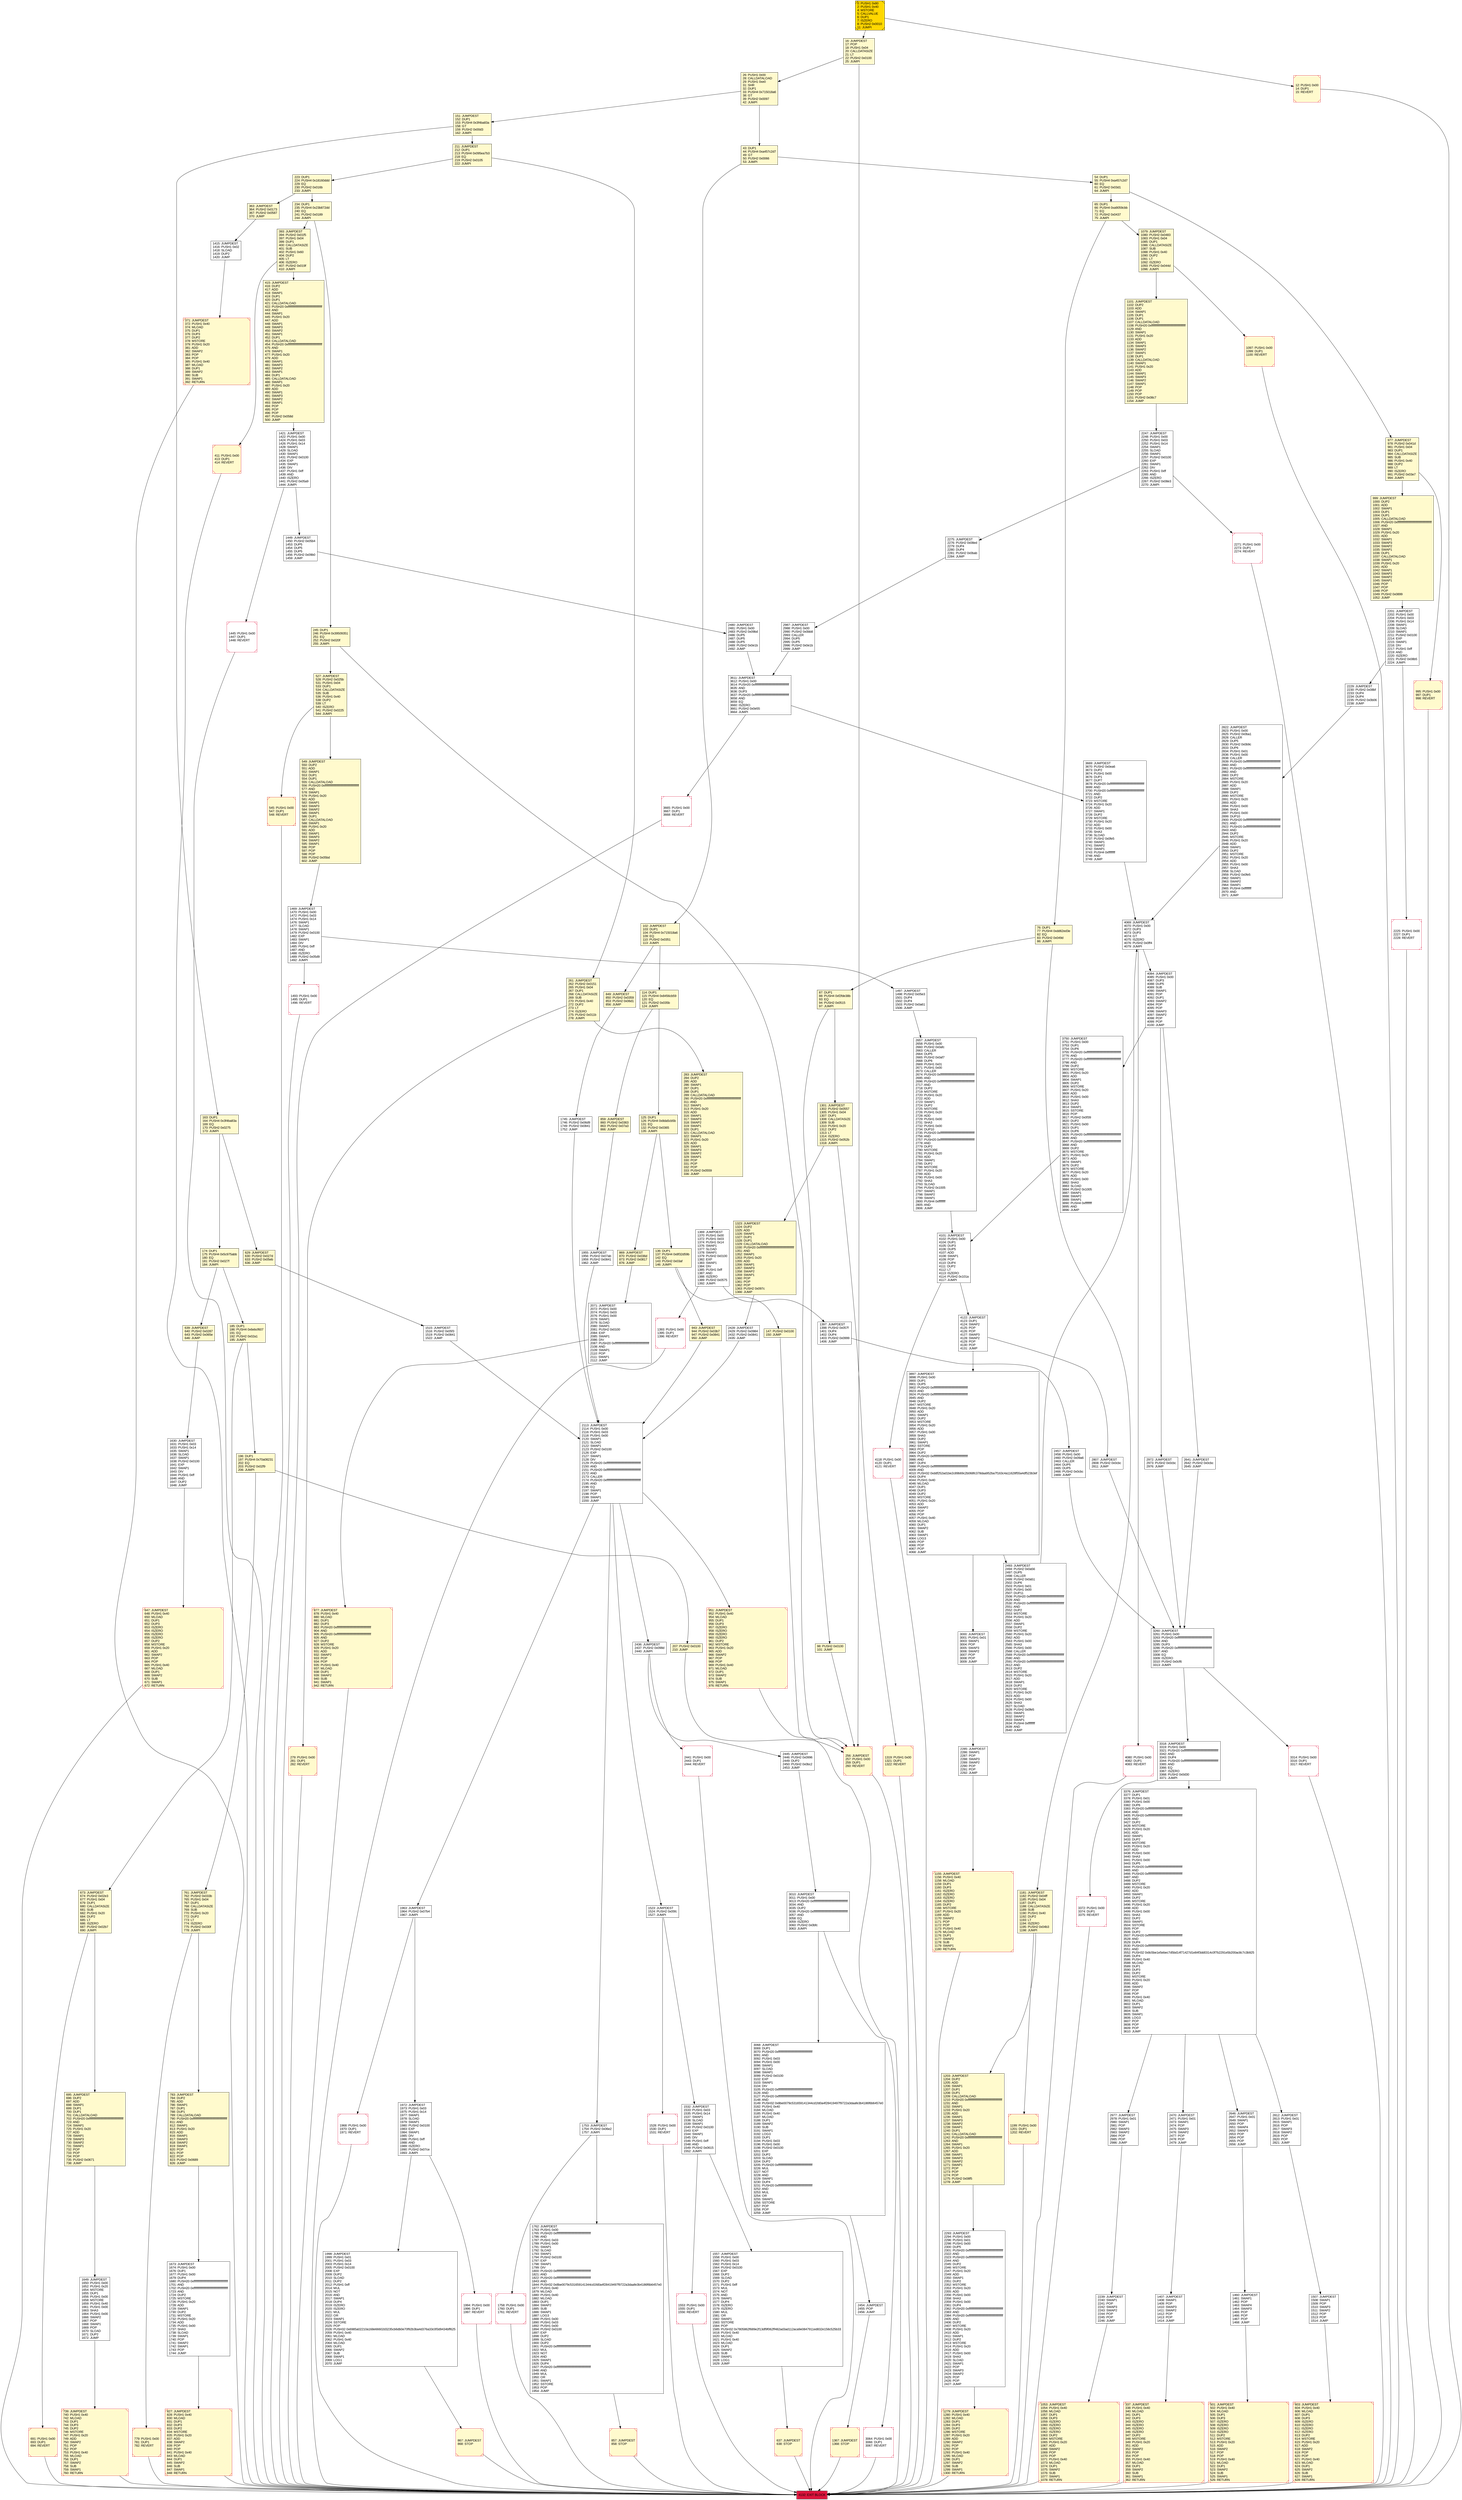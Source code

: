 digraph G {
bgcolor=transparent rankdir=UD;
node [shape=box style=filled color=black fillcolor=white fontname=arial fontcolor=black];
136 [label="136: DUP1\l137: PUSH4 0x8f32d59b\l142: EQ\l143: PUSH2 0x03af\l146: JUMPI\l" fillcolor=lemonchiffon ];
2275 [label="2275: JUMPDEST\l2276: PUSH2 0x08ed\l2279: DUP4\l2280: DUP4\l2281: PUSH2 0x0bab\l2284: JUMP\l" ];
3318 [label="3318: JUMPDEST\l3319: PUSH1 0x00\l3321: PUSH20 0xffffffffffffffffffffffffffffffffffffffff\l3342: AND\l3343: DUP4\l3344: PUSH20 0xffffffffffffffffffffffffffffffffffffffff\l3365: AND\l3366: EQ\l3367: ISZERO\l3368: PUSH2 0x0d30\l3371: JUMPI\l" ];
3068 [label="3068: JUMPDEST\l3069: DUP1\l3070: PUSH20 0xffffffffffffffffffffffffffffffffffffffff\l3091: AND\l3092: PUSH1 0x03\l3094: PUSH1 0x00\l3096: SWAP1\l3097: SLOAD\l3098: SWAP1\l3099: PUSH2 0x0100\l3102: EXP\l3103: SWAP1\l3104: DIV\l3105: PUSH20 0xffffffffffffffffffffffffffffffffffffffff\l3126: AND\l3127: PUSH20 0xffffffffffffffffffffffffffffffffffffffff\l3148: AND\l3149: PUSH32 0x8be0079c531659141344cd1fd0a4f28419497f9722a3daafe3b4186f6b6457e0\l3182: PUSH1 0x40\l3184: MLOAD\l3185: PUSH1 0x40\l3187: MLOAD\l3188: DUP1\l3189: SWAP2\l3190: SUB\l3191: SWAP1\l3192: LOG3\l3193: DUP1\l3194: PUSH1 0x03\l3196: PUSH1 0x00\l3198: PUSH2 0x0100\l3201: EXP\l3202: DUP2\l3203: SLOAD\l3204: DUP2\l3205: PUSH20 0xffffffffffffffffffffffffffffffffffffffff\l3226: MUL\l3227: NOT\l3228: AND\l3229: SWAP1\l3230: DUP4\l3231: PUSH20 0xffffffffffffffffffffffffffffffffffffffff\l3252: AND\l3253: MUL\l3254: OR\l3255: SWAP1\l3256: SSTORE\l3257: POP\l3258: POP\l3259: JUMP\l" ];
1445 [label="1445: PUSH1 0x00\l1447: DUP1\l1448: REVERT\l" shape=Msquare color=crimson ];
256 [label="256: JUMPDEST\l257: PUSH1 0x00\l259: DUP1\l260: REVERT\l" fillcolor=lemonchiffon shape=Msquare color=crimson ];
2436 [label="2436: JUMPDEST\l2437: PUSH2 0x098d\l2440: JUMPI\l" ];
977 [label="977: JUMPDEST\l978: PUSH2 0x041d\l981: PUSH1 0x04\l983: DUP1\l984: CALLDATASIZE\l985: SUB\l986: PUSH1 0x40\l988: DUP2\l989: LT\l990: ISZERO\l991: PUSH2 0x03e7\l994: JUMPI\l" fillcolor=lemonchiffon ];
2977 [label="2977: JUMPDEST\l2978: PUSH1 0x01\l2980: SWAP1\l2981: POP\l2982: SWAP3\l2983: SWAP2\l2984: POP\l2985: POP\l2986: JUMP\l" ];
999 [label="999: JUMPDEST\l1000: DUP2\l1001: ADD\l1002: SWAP1\l1003: DUP1\l1004: DUP1\l1005: CALLDATALOAD\l1006: PUSH20 0xffffffffffffffffffffffffffffffffffffffff\l1027: AND\l1028: SWAP1\l1029: PUSH1 0x20\l1031: ADD\l1032: SWAP1\l1033: SWAP3\l1034: SWAP2\l1035: SWAP1\l1036: DUP1\l1037: CALLDATALOAD\l1038: SWAP1\l1039: PUSH1 0x20\l1041: ADD\l1042: SWAP1\l1043: SWAP3\l1044: SWAP2\l1045: SWAP1\l1046: POP\l1047: POP\l1048: POP\l1049: PUSH2 0x0899\l1052: JUMP\l" fillcolor=lemonchiffon ];
283 [label="283: JUMPDEST\l284: DUP2\l285: ADD\l286: SWAP1\l287: DUP1\l288: DUP1\l289: CALLDATALOAD\l290: PUSH20 0xffffffffffffffffffffffffffffffffffffffff\l311: AND\l312: SWAP1\l313: PUSH1 0x20\l315: ADD\l316: SWAP1\l317: SWAP3\l318: SWAP2\l319: SWAP1\l320: DUP1\l321: CALLDATALOAD\l322: SWAP1\l323: PUSH1 0x20\l325: ADD\l326: SWAP1\l327: SWAP3\l328: SWAP2\l329: SWAP1\l330: POP\l331: POP\l332: POP\l333: PUSH2 0x0559\l336: JUMP\l" fillcolor=lemonchiffon ];
2470 [label="2470: JUMPDEST\l2471: PUSH1 0x01\l2473: SWAP1\l2474: POP\l2475: SWAP3\l2476: SWAP2\l2477: POP\l2478: POP\l2479: JUMP\l" ];
1199 [label="1199: PUSH1 0x00\l1201: DUP1\l1202: REVERT\l" fillcolor=lemonchiffon shape=Msquare color=crimson ];
207 [label="207: PUSH2 0x0100\l210: JUMP\l" fillcolor=lemonchiffon ];
2225 [label="2225: PUSH1 0x00\l2227: DUP1\l2228: REVERT\l" shape=Msquare color=crimson ];
1968 [label="1968: PUSH1 0x00\l1970: DUP1\l1971: REVERT\l" shape=Msquare color=crimson ];
691 [label="691: PUSH1 0x00\l693: DUP1\l694: REVERT\l" fillcolor=lemonchiffon shape=Msquare color=crimson ];
1203 [label="1203: JUMPDEST\l1204: DUP2\l1205: ADD\l1206: SWAP1\l1207: DUP1\l1208: DUP1\l1209: CALLDATALOAD\l1210: PUSH20 0xffffffffffffffffffffffffffffffffffffffff\l1231: AND\l1232: SWAP1\l1233: PUSH1 0x20\l1235: ADD\l1236: SWAP1\l1237: SWAP3\l1238: SWAP2\l1239: SWAP1\l1240: DUP1\l1241: CALLDATALOAD\l1242: PUSH20 0xffffffffffffffffffffffffffffffffffffffff\l1263: AND\l1264: SWAP1\l1265: PUSH1 0x20\l1267: ADD\l1268: SWAP1\l1269: SWAP3\l1270: SWAP2\l1271: SWAP1\l1272: POP\l1273: POP\l1274: POP\l1275: PUSH2 0x08f5\l1278: JUMP\l" fillcolor=lemonchiffon ];
3000 [label="3000: JUMPDEST\l3001: PUSH1 0x01\l3003: SWAP1\l3004: POP\l3005: SWAP3\l3006: SWAP2\l3007: POP\l3008: POP\l3009: JUMP\l" ];
0 [label="0: PUSH1 0x80\l2: PUSH1 0x40\l4: MSTORE\l5: CALLVALUE\l6: DUP1\l7: ISZERO\l8: PUSH2 0x0010\l11: JUMPI\l" fillcolor=lemonchiffon shape=Msquare fillcolor=gold ];
185 [label="185: DUP1\l186: PUSH4 0x6ebcf607\l191: EQ\l192: PUSH2 0x02a1\l195: JUMPI\l" fillcolor=lemonchiffon ];
1397 [label="1397: JUMPDEST\l1398: PUSH2 0x057f\l1401: DUP4\l1402: DUP4\l1403: PUSH2 0x0999\l1406: JUMP\l" ];
415 [label="415: JUMPDEST\l416: DUP2\l417: ADD\l418: SWAP1\l419: DUP1\l420: DUP1\l421: CALLDATALOAD\l422: PUSH20 0xffffffffffffffffffffffffffffffffffffffff\l443: AND\l444: SWAP1\l445: PUSH1 0x20\l447: ADD\l448: SWAP1\l449: SWAP3\l450: SWAP2\l451: SWAP1\l452: DUP1\l453: CALLDATALOAD\l454: PUSH20 0xffffffffffffffffffffffffffffffffffffffff\l475: AND\l476: SWAP1\l477: PUSH1 0x20\l479: ADD\l480: SWAP1\l481: SWAP3\l482: SWAP2\l483: SWAP1\l484: DUP1\l485: CALLDATALOAD\l486: SWAP1\l487: PUSH1 0x20\l489: ADD\l490: SWAP1\l491: SWAP3\l492: SWAP2\l493: SWAP1\l494: POP\l495: POP\l496: POP\l497: PUSH2 0x058d\l500: JUMP\l" fillcolor=lemonchiffon ];
1673 [label="1673: JUMPDEST\l1674: PUSH1 0x00\l1676: DUP1\l1677: PUSH1 0x00\l1679: DUP4\l1680: PUSH20 0xffffffffffffffffffffffffffffffffffffffff\l1701: AND\l1702: PUSH20 0xffffffffffffffffffffffffffffffffffffffff\l1723: AND\l1724: DUP2\l1725: MSTORE\l1726: PUSH1 0x20\l1728: ADD\l1729: SWAP1\l1730: DUP2\l1731: MSTORE\l1732: PUSH1 0x20\l1734: ADD\l1735: PUSH1 0x00\l1737: SHA3\l1738: SLOAD\l1739: SWAP1\l1740: POP\l1741: SWAP2\l1742: SWAP1\l1743: POP\l1744: JUMP\l" ];
1762 [label="1762: JUMPDEST\l1763: PUSH1 0x00\l1765: PUSH20 0xffffffffffffffffffffffffffffffffffffffff\l1786: AND\l1787: PUSH1 0x03\l1789: PUSH1 0x00\l1791: SWAP1\l1792: SLOAD\l1793: SWAP1\l1794: PUSH2 0x0100\l1797: EXP\l1798: SWAP1\l1799: DIV\l1800: PUSH20 0xffffffffffffffffffffffffffffffffffffffff\l1821: AND\l1822: PUSH20 0xffffffffffffffffffffffffffffffffffffffff\l1843: AND\l1844: PUSH32 0x8be0079c531659141344cd1fd0a4f28419497f9722a3daafe3b4186f6b6457e0\l1877: PUSH1 0x40\l1879: MLOAD\l1880: PUSH1 0x40\l1882: MLOAD\l1883: DUP1\l1884: SWAP2\l1885: SUB\l1886: SWAP1\l1887: LOG3\l1888: PUSH1 0x00\l1890: PUSH1 0x03\l1892: PUSH1 0x00\l1894: PUSH2 0x0100\l1897: EXP\l1898: DUP2\l1899: SLOAD\l1900: DUP2\l1901: PUSH20 0xffffffffffffffffffffffffffffffffffffffff\l1922: MUL\l1923: NOT\l1924: AND\l1925: SWAP1\l1926: DUP4\l1927: PUSH20 0xffffffffffffffffffffffffffffffffffffffff\l1948: AND\l1949: MUL\l1950: OR\l1951: SWAP1\l1952: SSTORE\l1953: POP\l1954: JUMP\l" ];
3669 [label="3669: JUMPDEST\l3670: PUSH2 0x0ea6\l3673: DUP2\l3674: PUSH1 0x00\l3676: DUP1\l3677: DUP7\l3678: PUSH20 0xffffffffffffffffffffffffffffffffffffffff\l3699: AND\l3700: PUSH20 0xffffffffffffffffffffffffffffffffffffffff\l3721: AND\l3722: DUP2\l3723: MSTORE\l3724: PUSH1 0x20\l3726: ADD\l3727: SWAP1\l3728: DUP2\l3729: MSTORE\l3730: PUSH1 0x20\l3732: ADD\l3733: PUSH1 0x00\l3735: SHA3\l3736: SLOAD\l3737: PUSH2 0x0fe5\l3740: SWAP1\l3741: SWAP2\l3742: SWAP1\l3743: PUSH4 0xffffffff\l3748: AND\l3749: JUMP\l" ];
2239 [label="2239: JUMPDEST\l2240: SWAP1\l2241: POP\l2242: SWAP3\l2243: SWAP2\l2244: POP\l2245: POP\l2246: JUMP\l" ];
234 [label="234: DUP1\l235: PUSH4 0x23b872dd\l240: EQ\l241: PUSH2 0x0189\l244: JUMPI\l" fillcolor=lemonchiffon ];
1053 [label="1053: JUMPDEST\l1054: PUSH1 0x40\l1056: MLOAD\l1057: DUP1\l1058: DUP3\l1059: ISZERO\l1060: ISZERO\l1061: ISZERO\l1062: ISZERO\l1063: DUP2\l1064: MSTORE\l1065: PUSH1 0x20\l1067: ADD\l1068: SWAP2\l1069: POP\l1070: POP\l1071: PUSH1 0x40\l1073: MLOAD\l1074: DUP1\l1075: SWAP2\l1076: SUB\l1077: SWAP1\l1078: RETURN\l" fillcolor=lemonchiffon shape=Msquare color=crimson ];
1469 [label="1469: JUMPDEST\l1470: PUSH1 0x00\l1472: PUSH1 0x03\l1474: PUSH1 0x14\l1476: SWAP1\l1477: SLOAD\l1478: SWAP1\l1479: PUSH2 0x0100\l1482: EXP\l1483: SWAP1\l1484: DIV\l1485: PUSH1 0xff\l1487: AND\l1488: ISZERO\l1489: PUSH2 0x05d9\l1492: JUMPI\l" ];
4132 [label="4132: EXIT BLOCK\l" fillcolor=crimson ];
2441 [label="2441: PUSH1 0x00\l2443: DUP1\l2444: REVERT\l" shape=Msquare color=crimson ];
2987 [label="2987: JUMPDEST\l2988: PUSH1 0x00\l2990: PUSH2 0x0bb8\l2993: CALLER\l2994: DUP5\l2995: DUP5\l2996: PUSH2 0x0e1b\l2999: JUMP\l" ];
2445 [label="2445: JUMPDEST\l2446: PUSH2 0x0996\l2449: DUP2\l2450: PUSH2 0x0bc2\l2453: JUMP\l" ];
125 [label="125: DUP1\l126: PUSH4 0x8da5cb5b\l131: EQ\l132: PUSH2 0x0365\l135: JUMPI\l" fillcolor=lemonchiffon ];
1421 [label="1421: JUMPDEST\l1422: PUSH1 0x00\l1424: PUSH1 0x03\l1426: PUSH1 0x14\l1428: SWAP1\l1429: SLOAD\l1430: SWAP1\l1431: PUSH2 0x0100\l1434: EXP\l1435: SWAP1\l1436: DIV\l1437: PUSH1 0xff\l1439: AND\l1440: ISZERO\l1441: PUSH2 0x05a9\l1444: JUMPI\l" ];
1323 [label="1323: JUMPDEST\l1324: DUP2\l1325: ADD\l1326: SWAP1\l1327: DUP1\l1328: DUP1\l1329: CALLDATALOAD\l1330: PUSH20 0xffffffffffffffffffffffffffffffffffffffff\l1351: AND\l1352: SWAP1\l1353: PUSH1 0x20\l1355: ADD\l1356: SWAP1\l1357: SWAP3\l1358: SWAP2\l1359: SWAP1\l1360: POP\l1361: POP\l1362: POP\l1363: PUSH2 0x097c\l1366: JUMP\l" fillcolor=lemonchiffon ];
393 [label="393: JUMPDEST\l394: PUSH2 0x01f5\l397: PUSH1 0x04\l399: DUP1\l400: CALLDATASIZE\l401: SUB\l402: PUSH1 0x60\l404: DUP2\l405: LT\l406: ISZERO\l407: PUSH2 0x019f\l410: JUMPI\l" fillcolor=lemonchiffon ];
1630 [label="1630: JUMPDEST\l1631: PUSH1 0x03\l1633: PUSH1 0x14\l1635: SWAP1\l1636: SLOAD\l1637: SWAP1\l1638: PUSH2 0x0100\l1641: EXP\l1642: SWAP1\l1643: DIV\l1644: PUSH1 0xff\l1646: AND\l1647: DUP2\l1648: JUMP\l" ];
411 [label="411: PUSH1 0x00\l413: DUP1\l414: REVERT\l" fillcolor=lemonchiffon shape=Msquare color=crimson ];
174 [label="174: DUP1\l175: PUSH4 0x5c975abb\l180: EQ\l181: PUSH2 0x027f\l184: JUMPI\l" fillcolor=lemonchiffon ];
877 [label="877: JUMPDEST\l878: PUSH1 0x40\l880: MLOAD\l881: DUP1\l882: DUP3\l883: PUSH20 0xffffffffffffffffffffffffffffffffffffffff\l904: AND\l905: PUSH20 0xffffffffffffffffffffffffffffffffffffffff\l926: AND\l927: DUP2\l928: MSTORE\l929: PUSH1 0x20\l931: ADD\l932: SWAP2\l933: POP\l934: POP\l935: PUSH1 0x40\l937: MLOAD\l938: DUP1\l939: SWAP2\l940: SUB\l941: SWAP1\l942: RETURN\l" fillcolor=lemonchiffon shape=Msquare color=crimson ];
211 [label="211: JUMPDEST\l212: DUP1\l213: PUSH4 0x095ea7b3\l218: EQ\l219: PUSH2 0x0105\l222: JUMPI\l" fillcolor=lemonchiffon ];
1181 [label="1181: JUMPDEST\l1182: PUSH2 0x04ff\l1185: PUSH1 0x04\l1187: DUP1\l1188: CALLDATASIZE\l1189: SUB\l1190: PUSH1 0x40\l1192: DUP2\l1193: LT\l1194: ISZERO\l1195: PUSH2 0x04b3\l1198: JUMPI\l" fillcolor=lemonchiffon ];
995 [label="995: PUSH1 0x00\l997: DUP1\l998: REVERT\l" fillcolor=lemonchiffon shape=Msquare color=crimson ];
1507 [label="1507: JUMPDEST\l1508: SWAP1\l1509: POP\l1510: SWAP3\l1511: SWAP2\l1512: POP\l1513: POP\l1514: JUMP\l" ];
65 [label="65: DUP1\l66: PUSH4 0xa9059cbb\l71: EQ\l72: PUSH2 0x0437\l75: JUMPI\l" fillcolor=lemonchiffon ];
527 [label="527: JUMPDEST\l528: PUSH2 0x025b\l531: PUSH1 0x04\l533: DUP1\l534: CALLDATASIZE\l535: SUB\l536: PUSH1 0x40\l538: DUP2\l539: LT\l540: ISZERO\l541: PUSH2 0x0225\l544: JUMPI\l" fillcolor=lemonchiffon ];
3376 [label="3376: JUMPDEST\l3377: DUP1\l3378: PUSH1 0x01\l3380: PUSH1 0x00\l3382: DUP6\l3383: PUSH20 0xffffffffffffffffffffffffffffffffffffffff\l3404: AND\l3405: PUSH20 0xffffffffffffffffffffffffffffffffffffffff\l3426: AND\l3427: DUP2\l3428: MSTORE\l3429: PUSH1 0x20\l3431: ADD\l3432: SWAP1\l3433: DUP2\l3434: MSTORE\l3435: PUSH1 0x20\l3437: ADD\l3438: PUSH1 0x00\l3440: SHA3\l3441: PUSH1 0x00\l3443: DUP5\l3444: PUSH20 0xffffffffffffffffffffffffffffffffffffffff\l3465: AND\l3466: PUSH20 0xffffffffffffffffffffffffffffffffffffffff\l3487: AND\l3488: DUP2\l3489: MSTORE\l3490: PUSH1 0x20\l3492: ADD\l3493: SWAP1\l3494: DUP2\l3495: MSTORE\l3496: PUSH1 0x20\l3498: ADD\l3499: PUSH1 0x00\l3501: SHA3\l3502: DUP2\l3503: SWAP1\l3504: SSTORE\l3505: POP\l3506: DUP2\l3507: PUSH20 0xffffffffffffffffffffffffffffffffffffffff\l3528: AND\l3529: DUP4\l3530: PUSH20 0xffffffffffffffffffffffffffffffffffffffff\l3551: AND\l3552: PUSH32 0x8c5be1e5ebec7d5bd14f71427d1e84f3dd0314c0f7b2291e5b200ac8c7c3b925\l3585: DUP4\l3586: PUSH1 0x40\l3588: MLOAD\l3589: DUP1\l3590: DUP3\l3591: DUP2\l3592: MSTORE\l3593: PUSH1 0x20\l3595: ADD\l3596: SWAP2\l3597: POP\l3598: POP\l3599: PUSH1 0x40\l3601: MLOAD\l3602: DUP1\l3603: SWAP2\l3604: SUB\l3605: SWAP1\l3606: LOG3\l3607: POP\l3608: POP\l3609: POP\l3610: JUMP\l" ];
147 [label="147: PUSH2 0x0100\l150: JUMP\l" fillcolor=lemonchiffon ];
1279 [label="1279: JUMPDEST\l1280: PUSH1 0x40\l1282: MLOAD\l1283: DUP1\l1284: DUP3\l1285: DUP2\l1286: MSTORE\l1287: PUSH1 0x20\l1289: ADD\l1290: SWAP2\l1291: POP\l1292: POP\l1293: PUSH1 0x40\l1295: MLOAD\l1296: DUP1\l1297: SWAP2\l1298: SUB\l1299: SWAP1\l1300: RETURN\l" fillcolor=lemonchiffon shape=Msquare color=crimson ];
1497 [label="1497: JUMPDEST\l1498: PUSH2 0x05e3\l1501: DUP4\l1502: DUP4\l1503: PUSH2 0x0a61\l1506: JUMP\l" ];
2285 [label="2285: JUMPDEST\l2286: SWAP1\l2287: POP\l2288: SWAP3\l2289: SWAP2\l2290: POP\l2291: POP\l2292: JUMP\l" ];
2641 [label="2641: JUMPDEST\l2642: PUSH2 0x0cbc\l2645: JUMP\l" ];
3750 [label="3750: JUMPDEST\l3751: PUSH1 0x00\l3753: DUP1\l3754: DUP6\l3755: PUSH20 0xffffffffffffffffffffffffffffffffffffffff\l3776: AND\l3777: PUSH20 0xffffffffffffffffffffffffffffffffffffffff\l3798: AND\l3799: DUP2\l3800: MSTORE\l3801: PUSH1 0x20\l3803: ADD\l3804: SWAP1\l3805: DUP2\l3806: MSTORE\l3807: PUSH1 0x20\l3809: ADD\l3810: PUSH1 0x00\l3812: SHA3\l3813: DUP2\l3814: SWAP1\l3815: SSTORE\l3816: POP\l3817: PUSH2 0x0f39\l3820: DUP2\l3821: PUSH1 0x00\l3823: DUP1\l3824: DUP6\l3825: PUSH20 0xffffffffffffffffffffffffffffffffffffffff\l3846: AND\l3847: PUSH20 0xffffffffffffffffffffffffffffffffffffffff\l3868: AND\l3869: DUP2\l3870: MSTORE\l3871: PUSH1 0x20\l3873: ADD\l3874: SWAP1\l3875: DUP2\l3876: MSTORE\l3877: PUSH1 0x20\l3879: ADD\l3880: PUSH1 0x00\l3882: SHA3\l3883: SLOAD\l3884: PUSH2 0x1005\l3887: SWAP1\l3888: SWAP2\l3889: SWAP1\l3890: PUSH4 0xffffffff\l3895: AND\l3896: JUMP\l" ];
739 [label="739: JUMPDEST\l740: PUSH1 0x40\l742: MLOAD\l743: DUP1\l744: DUP3\l745: DUP2\l746: MSTORE\l747: PUSH1 0x20\l749: ADD\l750: SWAP2\l751: POP\l752: POP\l753: PUSH1 0x40\l755: MLOAD\l756: DUP1\l757: SWAP2\l758: SUB\l759: SWAP1\l760: RETURN\l" fillcolor=lemonchiffon shape=Msquare color=crimson ];
2646 [label="2646: JUMPDEST\l2647: PUSH1 0x01\l2649: SWAP1\l2650: POP\l2651: SWAP4\l2652: SWAP3\l2653: POP\l2654: POP\l2655: POP\l2656: JUMP\l" ];
4080 [label="4080: PUSH1 0x00\l4082: DUP1\l4083: REVERT\l" shape=Msquare color=crimson ];
1301 [label="1301: JUMPDEST\l1302: PUSH2 0x0557\l1305: PUSH1 0x04\l1307: DUP1\l1308: CALLDATASIZE\l1309: SUB\l1310: PUSH1 0x20\l1312: DUP2\l1313: LT\l1314: ISZERO\l1315: PUSH2 0x052b\l1318: JUMPI\l" fillcolor=lemonchiffon ];
1515 [label="1515: JUMPDEST\l1516: PUSH2 0x05f3\l1519: PUSH2 0x0841\l1522: JUMP\l" ];
76 [label="76: DUP1\l77: PUSH4 0xdd62ed3e\l82: EQ\l83: PUSH2 0x049d\l86: JUMPI\l" fillcolor=lemonchiffon ];
3314 [label="3314: PUSH1 0x00\l3316: DUP1\l3317: REVERT\l" shape=Msquare color=crimson ];
1557 [label="1557: JUMPDEST\l1558: PUSH1 0x00\l1560: PUSH1 0x03\l1562: PUSH1 0x14\l1564: PUSH2 0x0100\l1567: EXP\l1568: DUP2\l1569: SLOAD\l1570: DUP2\l1571: PUSH1 0xff\l1573: MUL\l1574: NOT\l1575: AND\l1576: SWAP1\l1577: DUP4\l1578: ISZERO\l1579: ISZERO\l1580: MUL\l1581: OR\l1582: SWAP1\l1583: SSTORE\l1584: POP\l1585: PUSH32 0x7805862f689e2f13df9f062ff482ad3ad112aca9e0847911ed832e158c525b33\l1618: PUSH1 0x40\l1620: MLOAD\l1621: PUSH1 0x40\l1623: MLOAD\l1624: DUP1\l1625: SWAP2\l1626: SUB\l1627: SWAP1\l1628: LOG1\l1629: JUMP\l" ];
2812 [label="2812: JUMPDEST\l2813: PUSH1 0x01\l2815: SWAP1\l2816: POP\l2817: SWAP3\l2818: SWAP2\l2819: POP\l2820: POP\l2821: JUMP\l" ];
1528 [label="1528: PUSH1 0x00\l1530: DUP1\l1531: REVERT\l" shape=Msquare color=crimson ];
3064 [label="3064: PUSH1 0x00\l3066: DUP1\l3067: REVERT\l" shape=Msquare color=crimson ];
1079 [label="1079: JUMPDEST\l1080: PUSH2 0x0483\l1083: PUSH1 0x04\l1085: DUP1\l1086: CALLDATASIZE\l1087: SUB\l1088: PUSH1 0x40\l1090: DUP2\l1091: LT\l1092: ISZERO\l1093: PUSH2 0x044d\l1096: JUMPI\l" fillcolor=lemonchiffon ];
1532 [label="1532: JUMPDEST\l1533: PUSH1 0x03\l1535: PUSH1 0x14\l1537: SWAP1\l1538: SLOAD\l1539: SWAP1\l1540: PUSH2 0x0100\l1543: EXP\l1544: SWAP1\l1545: DIV\l1546: PUSH1 0xff\l1548: AND\l1549: PUSH2 0x0615\l1552: JUMPI\l" ];
603 [label="603: JUMPDEST\l604: PUSH1 0x40\l606: MLOAD\l607: DUP1\l608: DUP3\l609: ISZERO\l610: ISZERO\l611: ISZERO\l612: ISZERO\l613: DUP2\l614: MSTORE\l615: PUSH1 0x20\l617: ADD\l618: SWAP2\l619: POP\l620: POP\l621: PUSH1 0x40\l623: MLOAD\l624: DUP1\l625: SWAP2\l626: SUB\l627: SWAP1\l628: RETURN\l" fillcolor=lemonchiffon shape=Msquare color=crimson ];
4101 [label="4101: JUMPDEST\l4102: PUSH1 0x00\l4104: DUP1\l4105: DUP3\l4106: DUP5\l4107: ADD\l4108: SWAP1\l4109: POP\l4110: DUP4\l4111: DUP2\l4112: LT\l4113: ISZERO\l4114: PUSH2 0x101a\l4117: JUMPI\l" ];
1994 [label="1994: PUSH1 0x00\l1996: DUP1\l1997: REVERT\l" shape=Msquare color=crimson ];
337 [label="337: JUMPDEST\l338: PUSH1 0x40\l340: MLOAD\l341: DUP1\l342: DUP3\l343: ISZERO\l344: ISZERO\l345: ISZERO\l346: ISZERO\l347: DUP2\l348: MSTORE\l349: PUSH1 0x20\l351: ADD\l352: SWAP2\l353: POP\l354: POP\l355: PUSH1 0x40\l357: MLOAD\l358: DUP1\l359: SWAP2\l360: SUB\l361: SWAP1\l362: RETURN\l" fillcolor=lemonchiffon shape=Msquare color=crimson ];
1972 [label="1972: JUMPDEST\l1973: PUSH1 0x03\l1975: PUSH1 0x14\l1977: SWAP1\l1978: SLOAD\l1979: SWAP1\l1980: PUSH2 0x0100\l1983: EXP\l1984: SWAP1\l1985: DIV\l1986: PUSH1 0xff\l1988: AND\l1989: ISZERO\l1990: PUSH2 0x07ce\l1993: JUMPI\l" ];
3611 [label="3611: JUMPDEST\l3612: PUSH1 0x00\l3614: PUSH20 0xffffffffffffffffffffffffffffffffffffffff\l3635: AND\l3636: DUP3\l3637: PUSH20 0xffffffffffffffffffffffffffffffffffffffff\l3658: AND\l3659: EQ\l3660: ISZERO\l3661: PUSH2 0x0e55\l3664: JUMPI\l" ];
196 [label="196: DUP1\l197: PUSH4 0x70a08231\l202: EQ\l203: PUSH2 0x02f9\l206: JUMPI\l" fillcolor=lemonchiffon ];
2293 [label="2293: JUMPDEST\l2294: PUSH1 0x00\l2296: PUSH1 0x01\l2298: PUSH1 0x00\l2300: DUP5\l2301: PUSH20 0xffffffffffffffffffffffffffffffffffffffff\l2322: AND\l2323: PUSH20 0xffffffffffffffffffffffffffffffffffffffff\l2344: AND\l2345: DUP2\l2346: MSTORE\l2347: PUSH1 0x20\l2349: ADD\l2350: SWAP1\l2351: DUP2\l2352: MSTORE\l2353: PUSH1 0x20\l2355: ADD\l2356: PUSH1 0x00\l2358: SHA3\l2359: PUSH1 0x00\l2361: DUP4\l2362: PUSH20 0xffffffffffffffffffffffffffffffffffffffff\l2383: AND\l2384: PUSH20 0xffffffffffffffffffffffffffffffffffffffff\l2405: AND\l2406: DUP2\l2407: MSTORE\l2408: PUSH1 0x20\l2410: ADD\l2411: SWAP1\l2412: DUP2\l2413: MSTORE\l2414: PUSH1 0x20\l2416: ADD\l2417: PUSH1 0x00\l2419: SHA3\l2420: SLOAD\l2421: SWAP1\l2422: POP\l2423: SWAP3\l2424: SWAP2\l2425: POP\l2426: POP\l2427: JUMP\l" ];
1493 [label="1493: PUSH1 0x00\l1495: DUP1\l1496: REVERT\l" shape=Msquare color=crimson ];
3010 [label="3010: JUMPDEST\l3011: PUSH1 0x00\l3013: PUSH20 0xffffffffffffffffffffffffffffffffffffffff\l3034: AND\l3035: DUP2\l3036: PUSH20 0xffffffffffffffffffffffffffffffffffffffff\l3057: AND\l3058: EQ\l3059: ISZERO\l3060: PUSH2 0x0bfc\l3063: JUMPI\l" ];
2493 [label="2493: JUMPDEST\l2494: PUSH2 0x0a56\l2497: DUP5\l2498: CALLER\l2499: PUSH2 0x0a51\l2502: DUP6\l2503: PUSH1 0x01\l2505: PUSH1 0x00\l2507: DUP11\l2508: PUSH20 0xffffffffffffffffffffffffffffffffffffffff\l2529: AND\l2530: PUSH20 0xffffffffffffffffffffffffffffffffffffffff\l2551: AND\l2552: DUP2\l2553: MSTORE\l2554: PUSH1 0x20\l2556: ADD\l2557: SWAP1\l2558: DUP2\l2559: MSTORE\l2560: PUSH1 0x20\l2562: ADD\l2563: PUSH1 0x00\l2565: SHA3\l2566: PUSH1 0x00\l2568: CALLER\l2569: PUSH20 0xffffffffffffffffffffffffffffffffffffffff\l2590: AND\l2591: PUSH20 0xffffffffffffffffffffffffffffffffffffffff\l2612: AND\l2613: DUP2\l2614: MSTORE\l2615: PUSH1 0x20\l2617: ADD\l2618: SWAP1\l2619: DUP2\l2620: MSTORE\l2621: PUSH1 0x20\l2623: ADD\l2624: PUSH1 0x00\l2626: SHA3\l2627: SLOAD\l2628: PUSH2 0x0fe5\l2631: SWAP1\l2632: SWAP2\l2633: SWAP1\l2634: PUSH4 0xffffffff\l2639: AND\l2640: JUMP\l" ];
1101 [label="1101: JUMPDEST\l1102: DUP2\l1103: ADD\l1104: SWAP1\l1105: DUP1\l1106: DUP1\l1107: CALLDATALOAD\l1108: PUSH20 0xffffffffffffffffffffffffffffffffffffffff\l1129: AND\l1130: SWAP1\l1131: PUSH1 0x20\l1133: ADD\l1134: SWAP1\l1135: SWAP3\l1136: SWAP2\l1137: SWAP1\l1138: DUP1\l1139: CALLDATALOAD\l1140: SWAP1\l1141: PUSH1 0x20\l1143: ADD\l1144: SWAP1\l1145: SWAP3\l1146: SWAP2\l1147: SWAP1\l1148: POP\l1149: POP\l1150: POP\l1151: PUSH2 0x08c7\l1154: JUMP\l" fillcolor=lemonchiffon ];
4122 [label="4122: JUMPDEST\l4123: DUP1\l4124: SWAP2\l4125: POP\l4126: POP\l4127: SWAP3\l4128: SWAP2\l4129: POP\l4130: POP\l4131: JUMP\l" ];
1745 [label="1745: JUMPDEST\l1746: PUSH2 0x06d9\l1749: PUSH2 0x0841\l1752: JUMP\l" ];
16 [label="16: JUMPDEST\l17: POP\l18: PUSH1 0x04\l20: CALLDATASIZE\l21: LT\l22: PUSH2 0x0100\l25: JUMPI\l" fillcolor=lemonchiffon ];
2271 [label="2271: PUSH1 0x00\l2273: DUP1\l2274: REVERT\l" shape=Msquare color=crimson ];
1758 [label="1758: PUSH1 0x00\l1760: DUP1\l1761: REVERT\l" shape=Msquare color=crimson ];
545 [label="545: PUSH1 0x00\l547: DUP1\l548: REVERT\l" fillcolor=lemonchiffon shape=Msquare color=crimson ];
2972 [label="2972: JUMPDEST\l2973: PUSH2 0x0cbc\l2976: JUMP\l" ];
43 [label="43: DUP1\l44: PUSH4 0xa457c2d7\l49: GT\l50: PUSH2 0x0066\l53: JUMPI\l" fillcolor=lemonchiffon ];
1319 [label="1319: PUSH1 0x00\l1321: DUP1\l1322: REVERT\l" fillcolor=lemonchiffon shape=Msquare color=crimson ];
827 [label="827: JUMPDEST\l828: PUSH1 0x40\l830: MLOAD\l831: DUP1\l832: DUP3\l833: DUP2\l834: MSTORE\l835: PUSH1 0x20\l837: ADD\l838: SWAP2\l839: POP\l840: POP\l841: PUSH1 0x40\l843: MLOAD\l844: DUP1\l845: SWAP2\l846: SUB\l847: SWAP1\l848: RETURN\l" fillcolor=lemonchiffon shape=Msquare color=crimson ];
951 [label="951: JUMPDEST\l952: PUSH1 0x40\l954: MLOAD\l955: DUP1\l956: DUP3\l957: ISZERO\l958: ISZERO\l959: ISZERO\l960: ISZERO\l961: DUP2\l962: MSTORE\l963: PUSH1 0x20\l965: ADD\l966: SWAP2\l967: POP\l968: POP\l969: PUSH1 0x40\l971: MLOAD\l972: DUP1\l973: SWAP2\l974: SUB\l975: SWAP1\l976: RETURN\l" fillcolor=lemonchiffon shape=Msquare color=crimson ];
2113 [label="2113: JUMPDEST\l2114: PUSH1 0x00\l2116: PUSH1 0x03\l2118: PUSH1 0x00\l2120: SWAP1\l2121: SLOAD\l2122: SWAP1\l2123: PUSH2 0x0100\l2126: EXP\l2127: SWAP1\l2128: DIV\l2129: PUSH20 0xffffffffffffffffffffffffffffffffffffffff\l2150: AND\l2151: PUSH20 0xffffffffffffffffffffffffffffffffffffffff\l2172: AND\l2173: CALLER\l2174: PUSH20 0xffffffffffffffffffffffffffffffffffffffff\l2195: AND\l2196: EQ\l2197: SWAP1\l2198: POP\l2199: SWAP1\l2200: JUMP\l" ];
3372 [label="3372: PUSH1 0x00\l3374: DUP1\l3375: REVERT\l" shape=Msquare color=crimson ];
87 [label="87: DUP1\l88: PUSH4 0xf2fde38b\l93: EQ\l94: PUSH2 0x0515\l97: JUMPI\l" fillcolor=lemonchiffon ];
102 [label="102: JUMPDEST\l103: DUP1\l104: PUSH4 0x715018a6\l109: EQ\l110: PUSH2 0x0351\l113: JUMPI\l" fillcolor=lemonchiffon ];
163 [label="163: DUP1\l164: PUSH4 0x3f4ba83a\l169: EQ\l170: PUSH2 0x0275\l173: JUMPI\l" fillcolor=lemonchiffon ];
2247 [label="2247: JUMPDEST\l2248: PUSH1 0x00\l2250: PUSH1 0x03\l2252: PUSH1 0x14\l2254: SWAP1\l2255: SLOAD\l2256: SWAP1\l2257: PUSH2 0x0100\l2260: EXP\l2261: SWAP1\l2262: DIV\l2263: PUSH1 0xff\l2265: AND\l2266: ISZERO\l2267: PUSH2 0x08e3\l2270: JUMPI\l" ];
639 [label="639: JUMPDEST\l640: PUSH2 0x0287\l643: PUSH2 0x065e\l646: JUMP\l" fillcolor=lemonchiffon ];
245 [label="245: DUP1\l246: PUSH4 0x39509351\l251: EQ\l252: PUSH2 0x020f\l255: JUMPI\l" fillcolor=lemonchiffon ];
2657 [label="2657: JUMPDEST\l2658: PUSH1 0x00\l2660: PUSH2 0x0afc\l2663: CALLER\l2664: DUP5\l2665: PUSH2 0x0af7\l2668: DUP6\l2669: PUSH1 0x01\l2671: PUSH1 0x00\l2673: CALLER\l2674: PUSH20 0xffffffffffffffffffffffffffffffffffffffff\l2695: AND\l2696: PUSH20 0xffffffffffffffffffffffffffffffffffffffff\l2717: AND\l2718: DUP2\l2719: MSTORE\l2720: PUSH1 0x20\l2722: ADD\l2723: SWAP1\l2724: DUP2\l2725: MSTORE\l2726: PUSH1 0x20\l2728: ADD\l2729: PUSH1 0x00\l2731: SHA3\l2732: PUSH1 0x00\l2734: DUP10\l2735: PUSH20 0xffffffffffffffffffffffffffffffffffffffff\l2756: AND\l2757: PUSH20 0xffffffffffffffffffffffffffffffffffffffff\l2778: AND\l2779: DUP2\l2780: MSTORE\l2781: PUSH1 0x20\l2783: ADD\l2784: SWAP1\l2785: DUP2\l2786: MSTORE\l2787: PUSH1 0x20\l2789: ADD\l2790: PUSH1 0x00\l2792: SHA3\l2793: SLOAD\l2794: PUSH2 0x1005\l2797: SWAP1\l2798: SWAP2\l2799: SWAP1\l2800: PUSH4 0xffffffff\l2805: AND\l2806: JUMP\l" ];
1955 [label="1955: JUMPDEST\l1956: PUSH2 0x07ab\l1959: PUSH2 0x0841\l1962: JUMP\l" ];
4084 [label="4084: JUMPDEST\l4085: PUSH1 0x00\l4087: DUP3\l4088: DUP5\l4089: SUB\l4090: SWAP1\l4091: POP\l4092: DUP1\l4093: SWAP2\l4094: POP\l4095: POP\l4096: SWAP3\l4097: SWAP2\l4098: POP\l4099: POP\l4100: JUMP\l" ];
363 [label="363: JUMPDEST\l364: PUSH2 0x0173\l367: PUSH2 0x0587\l370: JUMP\l" fillcolor=lemonchiffon ];
2229 [label="2229: JUMPDEST\l2230: PUSH2 0x08bf\l2233: DUP4\l2234: DUP4\l2235: PUSH2 0x0b06\l2238: JUMP\l" ];
1649 [label="1649: JUMPDEST\l1650: PUSH1 0x00\l1652: PUSH1 0x20\l1654: MSTORE\l1655: DUP1\l1656: PUSH1 0x00\l1658: MSTORE\l1659: PUSH1 0x40\l1661: PUSH1 0x00\l1663: SHA3\l1664: PUSH1 0x00\l1666: SWAP2\l1667: POP\l1668: SWAP1\l1669: POP\l1670: SLOAD\l1671: DUP2\l1672: JUMP\l" ];
779 [label="779: PUSH1 0x00\l781: DUP1\l782: REVERT\l" fillcolor=lemonchiffon shape=Msquare color=crimson ];
12 [label="12: PUSH1 0x00\l14: DUP1\l15: REVERT\l" fillcolor=lemonchiffon shape=Msquare color=crimson ];
2201 [label="2201: JUMPDEST\l2202: PUSH1 0x00\l2204: PUSH1 0x03\l2206: PUSH1 0x14\l2208: SWAP1\l2209: SLOAD\l2210: SWAP1\l2211: PUSH2 0x0100\l2214: EXP\l2215: SWAP1\l2216: DIV\l2217: PUSH1 0xff\l2219: AND\l2220: ISZERO\l2221: PUSH2 0x08b5\l2224: JUMPI\l" ];
1553 [label="1553: PUSH1 0x00\l1555: DUP1\l1556: REVERT\l" shape=Msquare color=crimson ];
1449 [label="1449: JUMPDEST\l1450: PUSH2 0x05b4\l1453: DUP5\l1454: DUP5\l1455: DUP5\l1456: PUSH2 0x09b0\l1459: JUMP\l" ];
2454 [label="2454: JUMPDEST\l2455: POP\l2456: JUMP\l" ];
2822 [label="2822: JUMPDEST\l2823: PUSH1 0x00\l2825: PUSH2 0x0ba1\l2828: CALLER\l2829: DUP5\l2830: PUSH2 0x0b9c\l2833: DUP6\l2834: PUSH1 0x01\l2836: PUSH1 0x00\l2838: CALLER\l2839: PUSH20 0xffffffffffffffffffffffffffffffffffffffff\l2860: AND\l2861: PUSH20 0xffffffffffffffffffffffffffffffffffffffff\l2882: AND\l2883: DUP2\l2884: MSTORE\l2885: PUSH1 0x20\l2887: ADD\l2888: SWAP1\l2889: DUP2\l2890: MSTORE\l2891: PUSH1 0x20\l2893: ADD\l2894: PUSH1 0x00\l2896: SHA3\l2897: PUSH1 0x00\l2899: DUP10\l2900: PUSH20 0xffffffffffffffffffffffffffffffffffffffff\l2921: AND\l2922: PUSH20 0xffffffffffffffffffffffffffffffffffffffff\l2943: AND\l2944: DUP2\l2945: MSTORE\l2946: PUSH1 0x20\l2948: ADD\l2949: SWAP1\l2950: DUP2\l2951: MSTORE\l2952: PUSH1 0x20\l2954: ADD\l2955: PUSH1 0x00\l2957: SHA3\l2958: SLOAD\l2959: PUSH2 0x0fe5\l2962: SWAP1\l2963: SWAP2\l2964: SWAP1\l2965: PUSH4 0xffffffff\l2970: AND\l2971: JUMP\l" ];
279 [label="279: PUSH1 0x00\l281: DUP1\l282: REVERT\l" fillcolor=lemonchiffon shape=Msquare color=crimson ];
114 [label="114: DUP1\l115: PUSH4 0x8456cb59\l120: EQ\l121: PUSH2 0x035b\l124: JUMPI\l" fillcolor=lemonchiffon ];
4118 [label="4118: PUSH1 0x00\l4120: DUP1\l4121: REVERT\l" shape=Msquare color=crimson ];
1369 [label="1369: JUMPDEST\l1370: PUSH1 0x00\l1372: PUSH1 0x03\l1374: PUSH1 0x14\l1376: SWAP1\l1377: SLOAD\l1378: SWAP1\l1379: PUSH2 0x0100\l1382: EXP\l1383: SWAP1\l1384: DIV\l1385: PUSH1 0xff\l1387: AND\l1388: ISZERO\l1389: PUSH2 0x0575\l1392: JUMPI\l" ];
223 [label="223: DUP1\l224: PUSH4 0x18160ddd\l229: EQ\l230: PUSH2 0x016b\l233: JUMPI\l" fillcolor=lemonchiffon ];
647 [label="647: JUMPDEST\l648: PUSH1 0x40\l650: MLOAD\l651: DUP1\l652: DUP3\l653: ISZERO\l654: ISZERO\l655: ISZERO\l656: ISZERO\l657: DUP2\l658: MSTORE\l659: PUSH1 0x20\l661: ADD\l662: SWAP2\l663: POP\l664: POP\l665: PUSH1 0x40\l667: MLOAD\l668: DUP1\l669: SWAP2\l670: SUB\l671: SWAP1\l672: RETURN\l" fillcolor=lemonchiffon shape=Msquare color=crimson ];
859 [label="859: JUMPDEST\l860: PUSH2 0x0363\l863: PUSH2 0x07a3\l866: JUMP\l" fillcolor=lemonchiffon ];
1963 [label="1963: JUMPDEST\l1964: PUSH2 0x07b4\l1967: JUMPI\l" ];
98 [label="98: PUSH2 0x0100\l101: JUMP\l" fillcolor=lemonchiffon ];
629 [label="629: JUMPDEST\l630: PUSH2 0x027d\l633: PUSH2 0x05eb\l636: JUMP\l" fillcolor=lemonchiffon ];
1155 [label="1155: JUMPDEST\l1156: PUSH1 0x40\l1158: MLOAD\l1159: DUP1\l1160: DUP3\l1161: ISZERO\l1162: ISZERO\l1163: ISZERO\l1164: ISZERO\l1165: DUP2\l1166: MSTORE\l1167: PUSH1 0x20\l1169: ADD\l1170: SWAP2\l1171: POP\l1172: POP\l1173: PUSH1 0x40\l1175: MLOAD\l1176: DUP1\l1177: SWAP2\l1178: SUB\l1179: SWAP1\l1180: RETURN\l" fillcolor=lemonchiffon shape=Msquare color=crimson ];
761 [label="761: JUMPDEST\l762: PUSH2 0x033b\l765: PUSH1 0x04\l767: DUP1\l768: CALLDATASIZE\l769: SUB\l770: PUSH1 0x20\l772: DUP2\l773: LT\l774: ISZERO\l775: PUSH2 0x030f\l778: JUMPI\l" fillcolor=lemonchiffon ];
371 [label="371: JUMPDEST\l372: PUSH1 0x40\l374: MLOAD\l375: DUP1\l376: DUP3\l377: DUP2\l378: MSTORE\l379: PUSH1 0x20\l381: ADD\l382: SWAP2\l383: POP\l384: POP\l385: PUSH1 0x40\l387: MLOAD\l388: DUP1\l389: SWAP2\l390: SUB\l391: SWAP1\l392: RETURN\l" fillcolor=lemonchiffon shape=Msquare color=crimson ];
1367 [label="1367: JUMPDEST\l1368: STOP\l" fillcolor=lemonchiffon shape=Msquare color=crimson ];
1753 [label="1753: JUMPDEST\l1754: PUSH2 0x06e2\l1757: JUMPI\l" ];
549 [label="549: JUMPDEST\l550: DUP2\l551: ADD\l552: SWAP1\l553: DUP1\l554: DUP1\l555: CALLDATALOAD\l556: PUSH20 0xffffffffffffffffffffffffffffffffffffffff\l577: AND\l578: SWAP1\l579: PUSH1 0x20\l581: ADD\l582: SWAP1\l583: SWAP3\l584: SWAP2\l585: SWAP1\l586: DUP1\l587: CALLDATALOAD\l588: SWAP1\l589: PUSH1 0x20\l591: ADD\l592: SWAP1\l593: SWAP3\l594: SWAP2\l595: SWAP1\l596: POP\l597: POP\l598: POP\l599: PUSH2 0x05bd\l602: JUMP\l" fillcolor=lemonchiffon ];
501 [label="501: JUMPDEST\l502: PUSH1 0x40\l504: MLOAD\l505: DUP1\l506: DUP3\l507: ISZERO\l508: ISZERO\l509: ISZERO\l510: ISZERO\l511: DUP2\l512: MSTORE\l513: PUSH1 0x20\l515: ADD\l516: SWAP2\l517: POP\l518: POP\l519: PUSH1 0x40\l521: MLOAD\l522: DUP1\l523: SWAP2\l524: SUB\l525: SWAP1\l526: RETURN\l" fillcolor=lemonchiffon shape=Msquare color=crimson ];
943 [label="943: JUMPDEST\l944: PUSH2 0x03b7\l947: PUSH2 0x0841\l950: JUMP\l" fillcolor=lemonchiffon ];
783 [label="783: JUMPDEST\l784: DUP2\l785: ADD\l786: SWAP1\l787: DUP1\l788: DUP1\l789: CALLDATALOAD\l790: PUSH20 0xffffffffffffffffffffffffffffffffffffffff\l811: AND\l812: SWAP1\l813: PUSH1 0x20\l815: ADD\l816: SWAP1\l817: SWAP3\l818: SWAP2\l819: SWAP1\l820: POP\l821: POP\l822: POP\l823: PUSH2 0x0689\l826: JUMP\l" fillcolor=lemonchiffon ];
857 [label="857: JUMPDEST\l858: STOP\l" fillcolor=lemonchiffon shape=Msquare color=crimson ];
1393 [label="1393: PUSH1 0x00\l1395: DUP1\l1396: REVERT\l" shape=Msquare color=crimson ];
695 [label="695: JUMPDEST\l696: DUP2\l697: ADD\l698: SWAP1\l699: DUP1\l700: DUP1\l701: CALLDATALOAD\l702: PUSH20 0xffffffffffffffffffffffffffffffffffffffff\l723: AND\l724: SWAP1\l725: PUSH1 0x20\l727: ADD\l728: SWAP1\l729: SWAP3\l730: SWAP2\l731: SWAP1\l732: POP\l733: POP\l734: POP\l735: PUSH2 0x0671\l738: JUMP\l" fillcolor=lemonchiffon ];
3260 [label="3260: JUMPDEST\l3261: PUSH1 0x00\l3263: PUSH20 0xffffffffffffffffffffffffffffffffffffffff\l3284: AND\l3285: DUP3\l3286: PUSH20 0xffffffffffffffffffffffffffffffffffffffff\l3307: AND\l3308: EQ\l3309: ISZERO\l3310: PUSH2 0x0cf6\l3313: JUMPI\l" ];
261 [label="261: JUMPDEST\l262: PUSH2 0x0151\l265: PUSH1 0x04\l267: DUP1\l268: CALLDATASIZE\l269: SUB\l270: PUSH1 0x40\l272: DUP2\l273: LT\l274: ISZERO\l275: PUSH2 0x011b\l278: JUMPI\l" fillcolor=lemonchiffon ];
54 [label="54: DUP1\l55: PUSH4 0xa457c2d7\l60: EQ\l61: PUSH2 0x03d1\l64: JUMPI\l" fillcolor=lemonchiffon ];
1998 [label="1998: JUMPDEST\l1999: PUSH1 0x01\l2001: PUSH1 0x03\l2003: PUSH1 0x14\l2005: PUSH2 0x0100\l2008: EXP\l2009: DUP2\l2010: SLOAD\l2011: DUP2\l2012: PUSH1 0xff\l2014: MUL\l2015: NOT\l2016: AND\l2017: SWAP1\l2018: DUP4\l2019: ISZERO\l2020: ISZERO\l2021: MUL\l2022: OR\l2023: SWAP1\l2024: SSTORE\l2025: POP\l2026: PUSH32 0x6985a02210a168e66602d3235cb6db0e70f92b3ba4d376a33c0f3d9434bff625\l2059: PUSH1 0x40\l2061: MLOAD\l2062: PUSH1 0x40\l2064: MLOAD\l2065: DUP1\l2066: SWAP2\l2067: SUB\l2068: SWAP1\l2069: LOG1\l2070: JUMP\l" ];
1407 [label="1407: JUMPDEST\l1408: SWAP1\l1409: POP\l1410: SWAP3\l1411: SWAP2\l1412: POP\l1413: POP\l1414: JUMP\l" ];
151 [label="151: JUMPDEST\l152: DUP1\l153: PUSH4 0x3f4ba83a\l158: GT\l159: PUSH2 0x00d3\l162: JUMPI\l" fillcolor=lemonchiffon ];
1523 [label="1523: JUMPDEST\l1524: PUSH2 0x05fc\l1527: JUMPI\l" ];
1097 [label="1097: PUSH1 0x00\l1099: DUP1\l1100: REVERT\l" fillcolor=lemonchiffon shape=Msquare color=crimson ];
637 [label="637: JUMPDEST\l638: STOP\l" fillcolor=lemonchiffon shape=Msquare color=crimson ];
4069 [label="4069: JUMPDEST\l4070: PUSH1 0x00\l4072: DUP3\l4073: DUP3\l4074: GT\l4075: ISZERO\l4076: PUSH2 0x0ff4\l4079: JUMPI\l" ];
2807 [label="2807: JUMPDEST\l2808: PUSH2 0x0cbc\l2811: JUMP\l" ];
869 [label="869: JUMPDEST\l870: PUSH2 0x036d\l873: PUSH2 0x0817\l876: JUMP\l" fillcolor=lemonchiffon ];
3665 [label="3665: PUSH1 0x00\l3667: DUP1\l3668: REVERT\l" shape=Msquare color=crimson ];
849 [label="849: JUMPDEST\l850: PUSH2 0x0359\l853: PUSH2 0x06d1\l856: JUMP\l" fillcolor=lemonchiffon ];
2071 [label="2071: JUMPDEST\l2072: PUSH1 0x00\l2074: PUSH1 0x03\l2076: PUSH1 0x00\l2078: SWAP1\l2079: SLOAD\l2080: SWAP1\l2081: PUSH2 0x0100\l2084: EXP\l2085: SWAP1\l2086: DIV\l2087: PUSH20 0xffffffffffffffffffffffffffffffffffffffff\l2108: AND\l2109: SWAP1\l2110: POP\l2111: SWAP1\l2112: JUMP\l" ];
1460 [label="1460: JUMPDEST\l1461: SWAP1\l1462: POP\l1463: SWAP4\l1464: SWAP3\l1465: POP\l1466: POP\l1467: POP\l1468: JUMP\l" ];
2457 [label="2457: JUMPDEST\l2458: PUSH1 0x00\l2460: PUSH2 0x09a6\l2463: CALLER\l2464: DUP5\l2465: DUP5\l2466: PUSH2 0x0cbc\l2469: JUMP\l" ];
2480 [label="2480: JUMPDEST\l2481: PUSH1 0x00\l2483: PUSH2 0x09bd\l2486: DUP5\l2487: DUP5\l2488: DUP5\l2489: PUSH2 0x0e1b\l2492: JUMP\l" ];
26 [label="26: PUSH1 0x00\l28: CALLDATALOAD\l29: PUSH1 0xe0\l31: SHR\l32: DUP1\l33: PUSH4 0x715018a6\l38: GT\l39: PUSH2 0x0097\l42: JUMPI\l" fillcolor=lemonchiffon ];
2428 [label="2428: JUMPDEST\l2429: PUSH2 0x0984\l2432: PUSH2 0x0841\l2435: JUMP\l" ];
867 [label="867: JUMPDEST\l868: STOP\l" fillcolor=lemonchiffon shape=Msquare color=crimson ];
673 [label="673: JUMPDEST\l674: PUSH2 0x02e3\l677: PUSH1 0x04\l679: DUP1\l680: CALLDATASIZE\l681: SUB\l682: PUSH1 0x20\l684: DUP2\l685: LT\l686: ISZERO\l687: PUSH2 0x02b7\l690: JUMPI\l" fillcolor=lemonchiffon ];
1415 [label="1415: JUMPDEST\l1416: PUSH1 0x02\l1418: SLOAD\l1419: DUP2\l1420: JUMP\l" ];
3897 [label="3897: JUMPDEST\l3898: PUSH1 0x00\l3900: DUP1\l3901: DUP5\l3902: PUSH20 0xffffffffffffffffffffffffffffffffffffffff\l3923: AND\l3924: PUSH20 0xffffffffffffffffffffffffffffffffffffffff\l3945: AND\l3946: DUP2\l3947: MSTORE\l3948: PUSH1 0x20\l3950: ADD\l3951: SWAP1\l3952: DUP2\l3953: MSTORE\l3954: PUSH1 0x20\l3956: ADD\l3957: PUSH1 0x00\l3959: SHA3\l3960: DUP2\l3961: SWAP1\l3962: SSTORE\l3963: POP\l3964: DUP2\l3965: PUSH20 0xffffffffffffffffffffffffffffffffffffffff\l3986: AND\l3987: DUP4\l3988: PUSH20 0xffffffffffffffffffffffffffffffffffffffff\l4009: AND\l4010: PUSH32 0xddf252ad1be2c89b69c2b068fc378daa952ba7f163c4a11628f55a4df523b3ef\l4043: DUP4\l4044: PUSH1 0x40\l4046: MLOAD\l4047: DUP1\l4048: DUP3\l4049: DUP2\l4050: MSTORE\l4051: PUSH1 0x20\l4053: ADD\l4054: SWAP2\l4055: POP\l4056: POP\l4057: PUSH1 0x40\l4059: MLOAD\l4060: DUP1\l4061: SWAP2\l4062: SUB\l4063: SWAP1\l4064: LOG3\l4065: POP\l4066: POP\l4067: POP\l4068: JUMP\l" ];
1972 -> 1994;
977 -> 999;
761 -> 783;
2441 -> 4132;
26 -> 151;
234 -> 393;
65 -> 76;
2201 -> 2229;
877 -> 4132;
869 -> 2071;
411 -> 4132;
4101 -> 4122;
65 -> 1079;
1445 -> 4132;
1507 -> 603;
4084 -> 2972;
102 -> 114;
174 -> 185;
2457 -> 3260;
3750 -> 4101;
415 -> 1421;
1079 -> 1101;
2436 -> 2445;
3010 -> 3064;
1421 -> 1445;
1968 -> 4132;
1460 -> 501;
2293 -> 1279;
2807 -> 3260;
3376 -> 2977;
3376 -> 2470;
977 -> 995;
3318 -> 3376;
337 -> 4132;
4069 -> 4084;
1994 -> 4132;
2113 -> 1753;
1493 -> 4132;
1203 -> 2293;
995 -> 4132;
2113 -> 1523;
261 -> 279;
1469 -> 1497;
3611 -> 3669;
151 -> 163;
2454 -> 1367;
3010 -> 3068;
4080 -> 4132;
1528 -> 4132;
3064 -> 4132;
196 -> 207;
695 -> 1649;
1523 -> 1532;
3260 -> 3314;
16 -> 26;
2113 -> 2436;
3897 -> 2493;
849 -> 1745;
1630 -> 647;
527 -> 549;
779 -> 4132;
2247 -> 2275;
279 -> 4132;
1673 -> 827;
114 -> 125;
2641 -> 3260;
245 -> 256;
223 -> 234;
4122 -> 2807;
2480 -> 3611;
2493 -> 4069;
2646 -> 1460;
1319 -> 4132;
3372 -> 4132;
827 -> 4132;
1963 -> 1968;
951 -> 4132;
1079 -> 1097;
3068 -> 2454;
0 -> 12;
4069 -> 4080;
999 -> 2201;
1753 -> 1758;
234 -> 245;
125 -> 869;
527 -> 545;
2071 -> 877;
54 -> 977;
1497 -> 2657;
1532 -> 1553;
1963 -> 1972;
2470 -> 1407;
867 -> 4132;
245 -> 527;
261 -> 283;
1301 -> 1319;
3260 -> 3318;
76 -> 87;
1753 -> 1762;
1515 -> 2113;
4101 -> 4118;
185 -> 673;
371 -> 4132;
549 -> 1469;
1367 -> 4132;
673 -> 691;
857 -> 4132;
629 -> 1515;
501 -> 4132;
1393 -> 4132;
2657 -> 4101;
1745 -> 2113;
3669 -> 4069;
211 -> 223;
1053 -> 4132;
2113 -> 951;
114 -> 859;
393 -> 411;
76 -> 1181;
1955 -> 2113;
2229 -> 2822;
2812 -> 1507;
207 -> 256;
2977 -> 2239;
43 -> 102;
3376 -> 2646;
223 -> 363;
3376 -> 2812;
256 -> 4132;
859 -> 1955;
393 -> 415;
2275 -> 2987;
1199 -> 4132;
1998 -> 867;
2436 -> 2441;
125 -> 136;
163 -> 629;
673 -> 695;
2113 -> 1963;
87 -> 98;
1532 -> 1557;
2225 -> 4132;
691 -> 4132;
1415 -> 371;
2239 -> 1053;
1449 -> 2480;
603 -> 4132;
943 -> 2113;
2987 -> 3611;
147 -> 256;
136 -> 147;
1181 -> 1199;
1181 -> 1203;
2972 -> 3260;
1469 -> 1493;
2271 -> 4132;
1758 -> 4132;
43 -> 54;
2445 -> 3010;
2822 -> 4069;
363 -> 1415;
3000 -> 2285;
102 -> 849;
1301 -> 1323;
0 -> 16;
1279 -> 4132;
761 -> 779;
1369 -> 1393;
26 -> 43;
739 -> 4132;
185 -> 196;
3314 -> 4132;
16 -> 256;
2428 -> 2113;
1421 -> 1449;
4122 -> 3897;
12 -> 4132;
3318 -> 3372;
4118 -> 4132;
1553 -> 4132;
211 -> 261;
1155 -> 4132;
54 -> 65;
3611 -> 3665;
647 -> 4132;
151 -> 211;
2201 -> 2225;
174 -> 639;
1369 -> 1397;
545 -> 4132;
639 -> 1630;
163 -> 174;
196 -> 761;
1407 -> 337;
1972 -> 1998;
283 -> 1369;
98 -> 256;
1523 -> 1528;
1557 -> 637;
1323 -> 2428;
136 -> 943;
1097 -> 4132;
637 -> 4132;
1762 -> 857;
3665 -> 4132;
783 -> 1673;
87 -> 1301;
1101 -> 2247;
4084 -> 2641;
4084 -> 3750;
1397 -> 2457;
3897 -> 3000;
2247 -> 2271;
2285 -> 1155;
1649 -> 739;
}